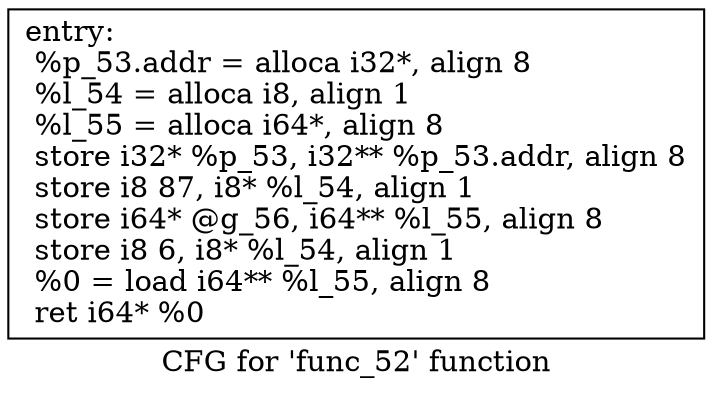 digraph "CFG for 'func_52' function" {
	label="CFG for 'func_52' function";

	Node0xac38f28 [shape=record,label="{entry:\l  %p_53.addr = alloca i32*, align 8\l  %l_54 = alloca i8, align 1\l  %l_55 = alloca i64*, align 8\l  store i32* %p_53, i32** %p_53.addr, align 8\l  store i8 87, i8* %l_54, align 1\l  store i64* @g_56, i64** %l_55, align 8\l  store i8 6, i8* %l_54, align 1\l  %0 = load i64** %l_55, align 8\l  ret i64* %0\l}"];
}
